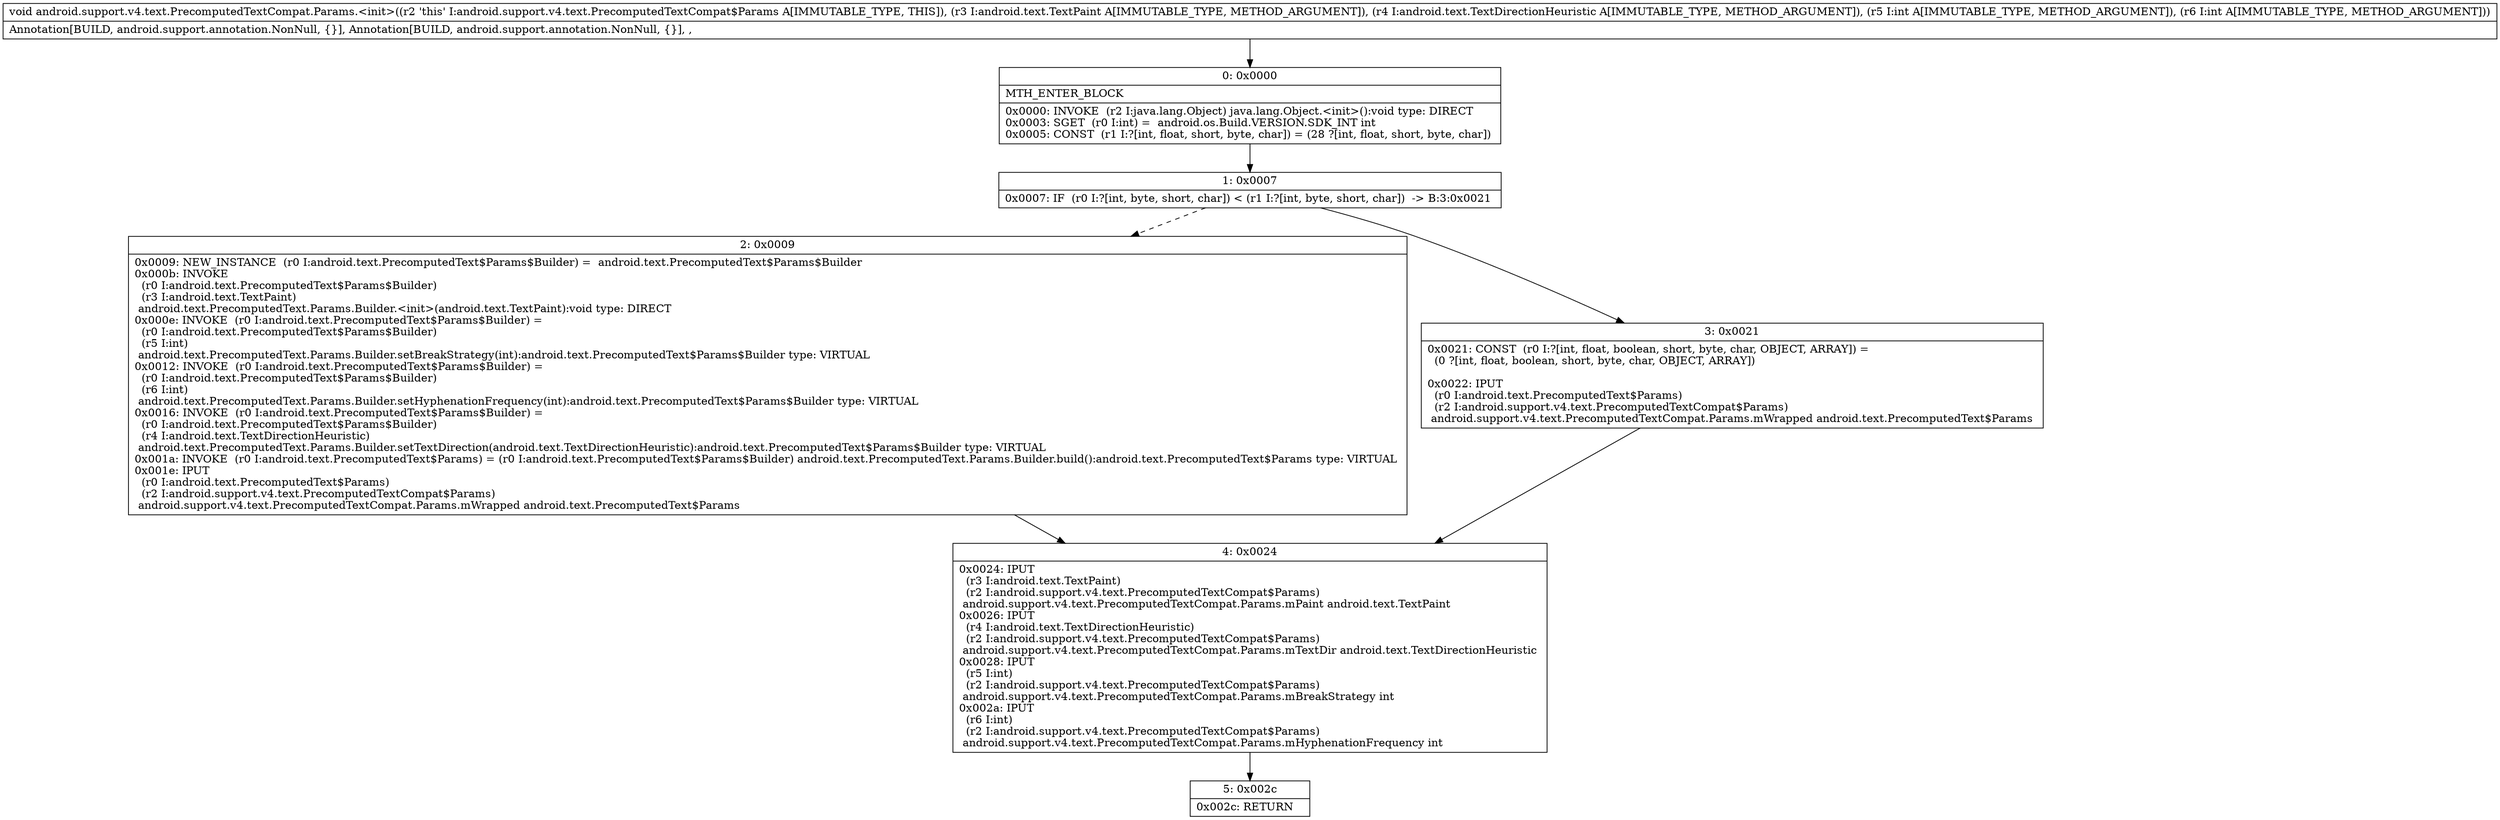 digraph "CFG forandroid.support.v4.text.PrecomputedTextCompat.Params.\<init\>(Landroid\/text\/TextPaint;Landroid\/text\/TextDirectionHeuristic;II)V" {
Node_0 [shape=record,label="{0\:\ 0x0000|MTH_ENTER_BLOCK\l|0x0000: INVOKE  (r2 I:java.lang.Object) java.lang.Object.\<init\>():void type: DIRECT \l0x0003: SGET  (r0 I:int) =  android.os.Build.VERSION.SDK_INT int \l0x0005: CONST  (r1 I:?[int, float, short, byte, char]) = (28 ?[int, float, short, byte, char]) \l}"];
Node_1 [shape=record,label="{1\:\ 0x0007|0x0007: IF  (r0 I:?[int, byte, short, char]) \< (r1 I:?[int, byte, short, char])  \-\> B:3:0x0021 \l}"];
Node_2 [shape=record,label="{2\:\ 0x0009|0x0009: NEW_INSTANCE  (r0 I:android.text.PrecomputedText$Params$Builder) =  android.text.PrecomputedText$Params$Builder \l0x000b: INVOKE  \l  (r0 I:android.text.PrecomputedText$Params$Builder)\l  (r3 I:android.text.TextPaint)\l android.text.PrecomputedText.Params.Builder.\<init\>(android.text.TextPaint):void type: DIRECT \l0x000e: INVOKE  (r0 I:android.text.PrecomputedText$Params$Builder) = \l  (r0 I:android.text.PrecomputedText$Params$Builder)\l  (r5 I:int)\l android.text.PrecomputedText.Params.Builder.setBreakStrategy(int):android.text.PrecomputedText$Params$Builder type: VIRTUAL \l0x0012: INVOKE  (r0 I:android.text.PrecomputedText$Params$Builder) = \l  (r0 I:android.text.PrecomputedText$Params$Builder)\l  (r6 I:int)\l android.text.PrecomputedText.Params.Builder.setHyphenationFrequency(int):android.text.PrecomputedText$Params$Builder type: VIRTUAL \l0x0016: INVOKE  (r0 I:android.text.PrecomputedText$Params$Builder) = \l  (r0 I:android.text.PrecomputedText$Params$Builder)\l  (r4 I:android.text.TextDirectionHeuristic)\l android.text.PrecomputedText.Params.Builder.setTextDirection(android.text.TextDirectionHeuristic):android.text.PrecomputedText$Params$Builder type: VIRTUAL \l0x001a: INVOKE  (r0 I:android.text.PrecomputedText$Params) = (r0 I:android.text.PrecomputedText$Params$Builder) android.text.PrecomputedText.Params.Builder.build():android.text.PrecomputedText$Params type: VIRTUAL \l0x001e: IPUT  \l  (r0 I:android.text.PrecomputedText$Params)\l  (r2 I:android.support.v4.text.PrecomputedTextCompat$Params)\l android.support.v4.text.PrecomputedTextCompat.Params.mWrapped android.text.PrecomputedText$Params \l}"];
Node_3 [shape=record,label="{3\:\ 0x0021|0x0021: CONST  (r0 I:?[int, float, boolean, short, byte, char, OBJECT, ARRAY]) = \l  (0 ?[int, float, boolean, short, byte, char, OBJECT, ARRAY])\l \l0x0022: IPUT  \l  (r0 I:android.text.PrecomputedText$Params)\l  (r2 I:android.support.v4.text.PrecomputedTextCompat$Params)\l android.support.v4.text.PrecomputedTextCompat.Params.mWrapped android.text.PrecomputedText$Params \l}"];
Node_4 [shape=record,label="{4\:\ 0x0024|0x0024: IPUT  \l  (r3 I:android.text.TextPaint)\l  (r2 I:android.support.v4.text.PrecomputedTextCompat$Params)\l android.support.v4.text.PrecomputedTextCompat.Params.mPaint android.text.TextPaint \l0x0026: IPUT  \l  (r4 I:android.text.TextDirectionHeuristic)\l  (r2 I:android.support.v4.text.PrecomputedTextCompat$Params)\l android.support.v4.text.PrecomputedTextCompat.Params.mTextDir android.text.TextDirectionHeuristic \l0x0028: IPUT  \l  (r5 I:int)\l  (r2 I:android.support.v4.text.PrecomputedTextCompat$Params)\l android.support.v4.text.PrecomputedTextCompat.Params.mBreakStrategy int \l0x002a: IPUT  \l  (r6 I:int)\l  (r2 I:android.support.v4.text.PrecomputedTextCompat$Params)\l android.support.v4.text.PrecomputedTextCompat.Params.mHyphenationFrequency int \l}"];
Node_5 [shape=record,label="{5\:\ 0x002c|0x002c: RETURN   \l}"];
MethodNode[shape=record,label="{void android.support.v4.text.PrecomputedTextCompat.Params.\<init\>((r2 'this' I:android.support.v4.text.PrecomputedTextCompat$Params A[IMMUTABLE_TYPE, THIS]), (r3 I:android.text.TextPaint A[IMMUTABLE_TYPE, METHOD_ARGUMENT]), (r4 I:android.text.TextDirectionHeuristic A[IMMUTABLE_TYPE, METHOD_ARGUMENT]), (r5 I:int A[IMMUTABLE_TYPE, METHOD_ARGUMENT]), (r6 I:int A[IMMUTABLE_TYPE, METHOD_ARGUMENT]))  | Annotation[BUILD, android.support.annotation.NonNull, \{\}], Annotation[BUILD, android.support.annotation.NonNull, \{\}], , \l}"];
MethodNode -> Node_0;
Node_0 -> Node_1;
Node_1 -> Node_2[style=dashed];
Node_1 -> Node_3;
Node_2 -> Node_4;
Node_3 -> Node_4;
Node_4 -> Node_5;
}

